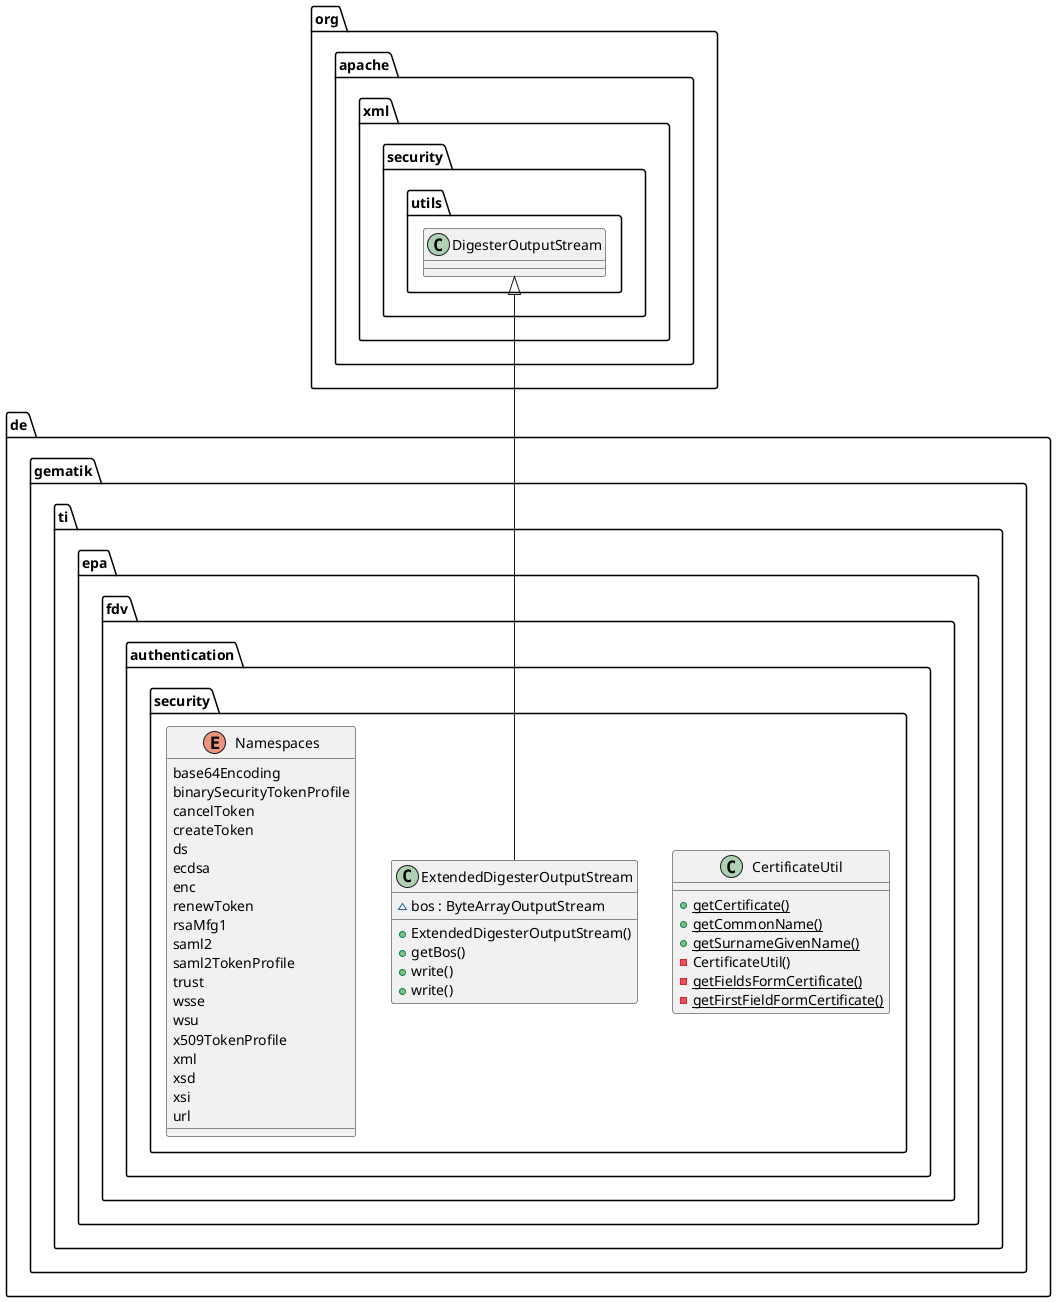 @startuml


  namespace de.gematik.ti.epa.fdv.authentication.security {
      class de.gematik.ti.epa.fdv.authentication.security.CertificateUtil {
          {static} + getCertificate()
          {static} + getCommonName()
          {static} + getSurnameGivenName()
          - CertificateUtil()
          {static} - getFieldsFormCertificate()
          {static} - getFirstFieldFormCertificate()
    }

    class de.gematik.ti.epa.fdv.authentication.security.ExtendedDigesterOutputStream {
              ~ bos : ByteArrayOutputStream
              + ExtendedDigesterOutputStream()
              + getBos()
              + write()
              + write()
    }

    enum Namespaces {
            base64Encoding
            binarySecurityTokenProfile
            cancelToken
            createToken
            ds
            ecdsa
            enc
            renewToken
            rsaMfg1
            saml2
            saml2TokenProfile
            trust
            wsse
            wsu
            x509TokenProfile
            xml
            xsd
            xsi
            url
    }

  }

  de.gematik.ti.epa.fdv.authentication.security.ExtendedDigesterOutputStream -up-|> org.apache.xml.security.utils.DigesterOutputStream

@enduml
